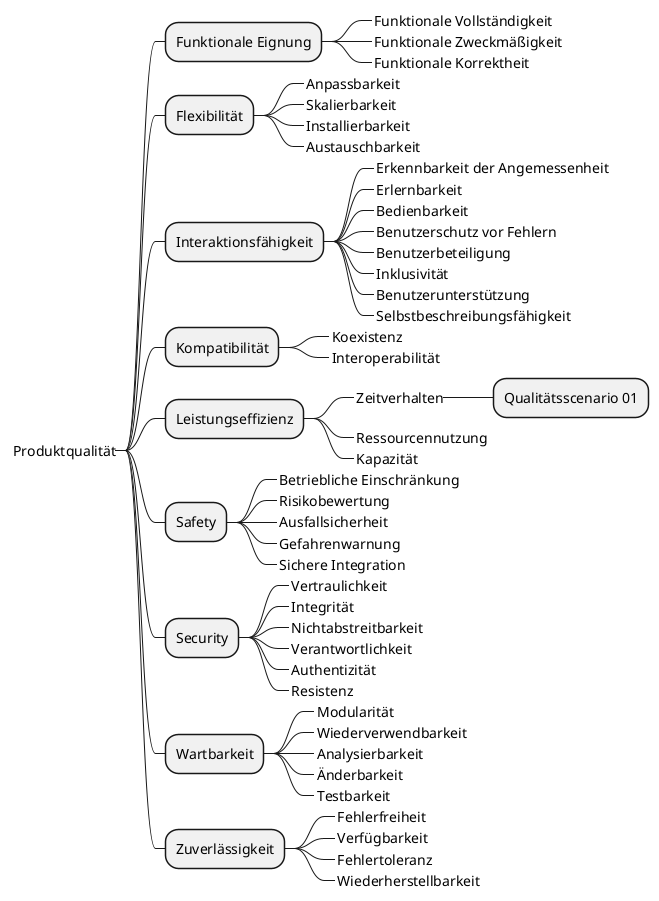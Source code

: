@startmindmap

*_ Produktqualität

** Funktionale Eignung
***_ Funktionale Vollständigkeit
***_ Funktionale Zweckmäßigkeit
***_ Funktionale Korrektheit


** Flexibilität
***_ Anpassbarkeit
***_ Skalierbarkeit
***_ Installierbarkeit
***_ Austauschbarkeit

** Interaktionsfähigkeit
***_ Erkennbarkeit der Angemessenheit
***_ Erlernbarkeit
***_ Bedienbarkeit
***_ Benutzerschutz vor Fehlern
***_ Benutzerbeteiligung
***_ Inklusivität
***_ Benutzerunterstützung
***_ Selbstbeschreibungsfähigkeit


** Kompatibilität
***_ Koexistenz
***_ Interoperabilität


** Leistungseffizienz
***_ Zeitverhalten
**** Qualitätsscenario 01
***_ Ressourcennutzung
***_ Kapazität


** Safety
***_ Betriebliche Einschränkung
***_ Risikobewertung
***_ Ausfallsicherheit
***_ Gefahrenwarnung
***_ Sichere Integration


** Security
***_ Vertraulichkeit
***_ Integrität
***_ Nichtabstreitbarkeit
***_ Verantwortlichkeit
***_ Authentizität
***_ Resistenz


** Wartbarkeit
***_ Modularität
***_ Wiederverwendbarkeit
***_ Analysierbarkeit
***_ Änderbarkeit
***_ Testbarkeit


** Zuverlässigkeit
***_ Fehlerfreiheit
***_ Verfügbarkeit
***_ Fehlertoleranz
***_ Wiederherstellbarkeit

@endmindmap
